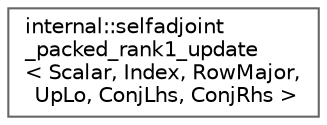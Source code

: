 digraph "类继承关系图"
{
 // LATEX_PDF_SIZE
  bgcolor="transparent";
  edge [fontname=Helvetica,fontsize=10,labelfontname=Helvetica,labelfontsize=10];
  node [fontname=Helvetica,fontsize=10,shape=box,height=0.2,width=0.4];
  rankdir="LR";
  Node0 [id="Node000000",label="internal::selfadjoint\l_packed_rank1_update\l\< Scalar, Index, RowMajor,\l UpLo, ConjLhs, ConjRhs \>",height=0.2,width=0.4,color="grey40", fillcolor="white", style="filled",URL="$structinternal_1_1selfadjoint__packed__rank1__update_3_01_scalar_00_01_index_00_01_row_major_00_9e7850f711875a82e66e0710a9772df5.html",tooltip=" "];
}
